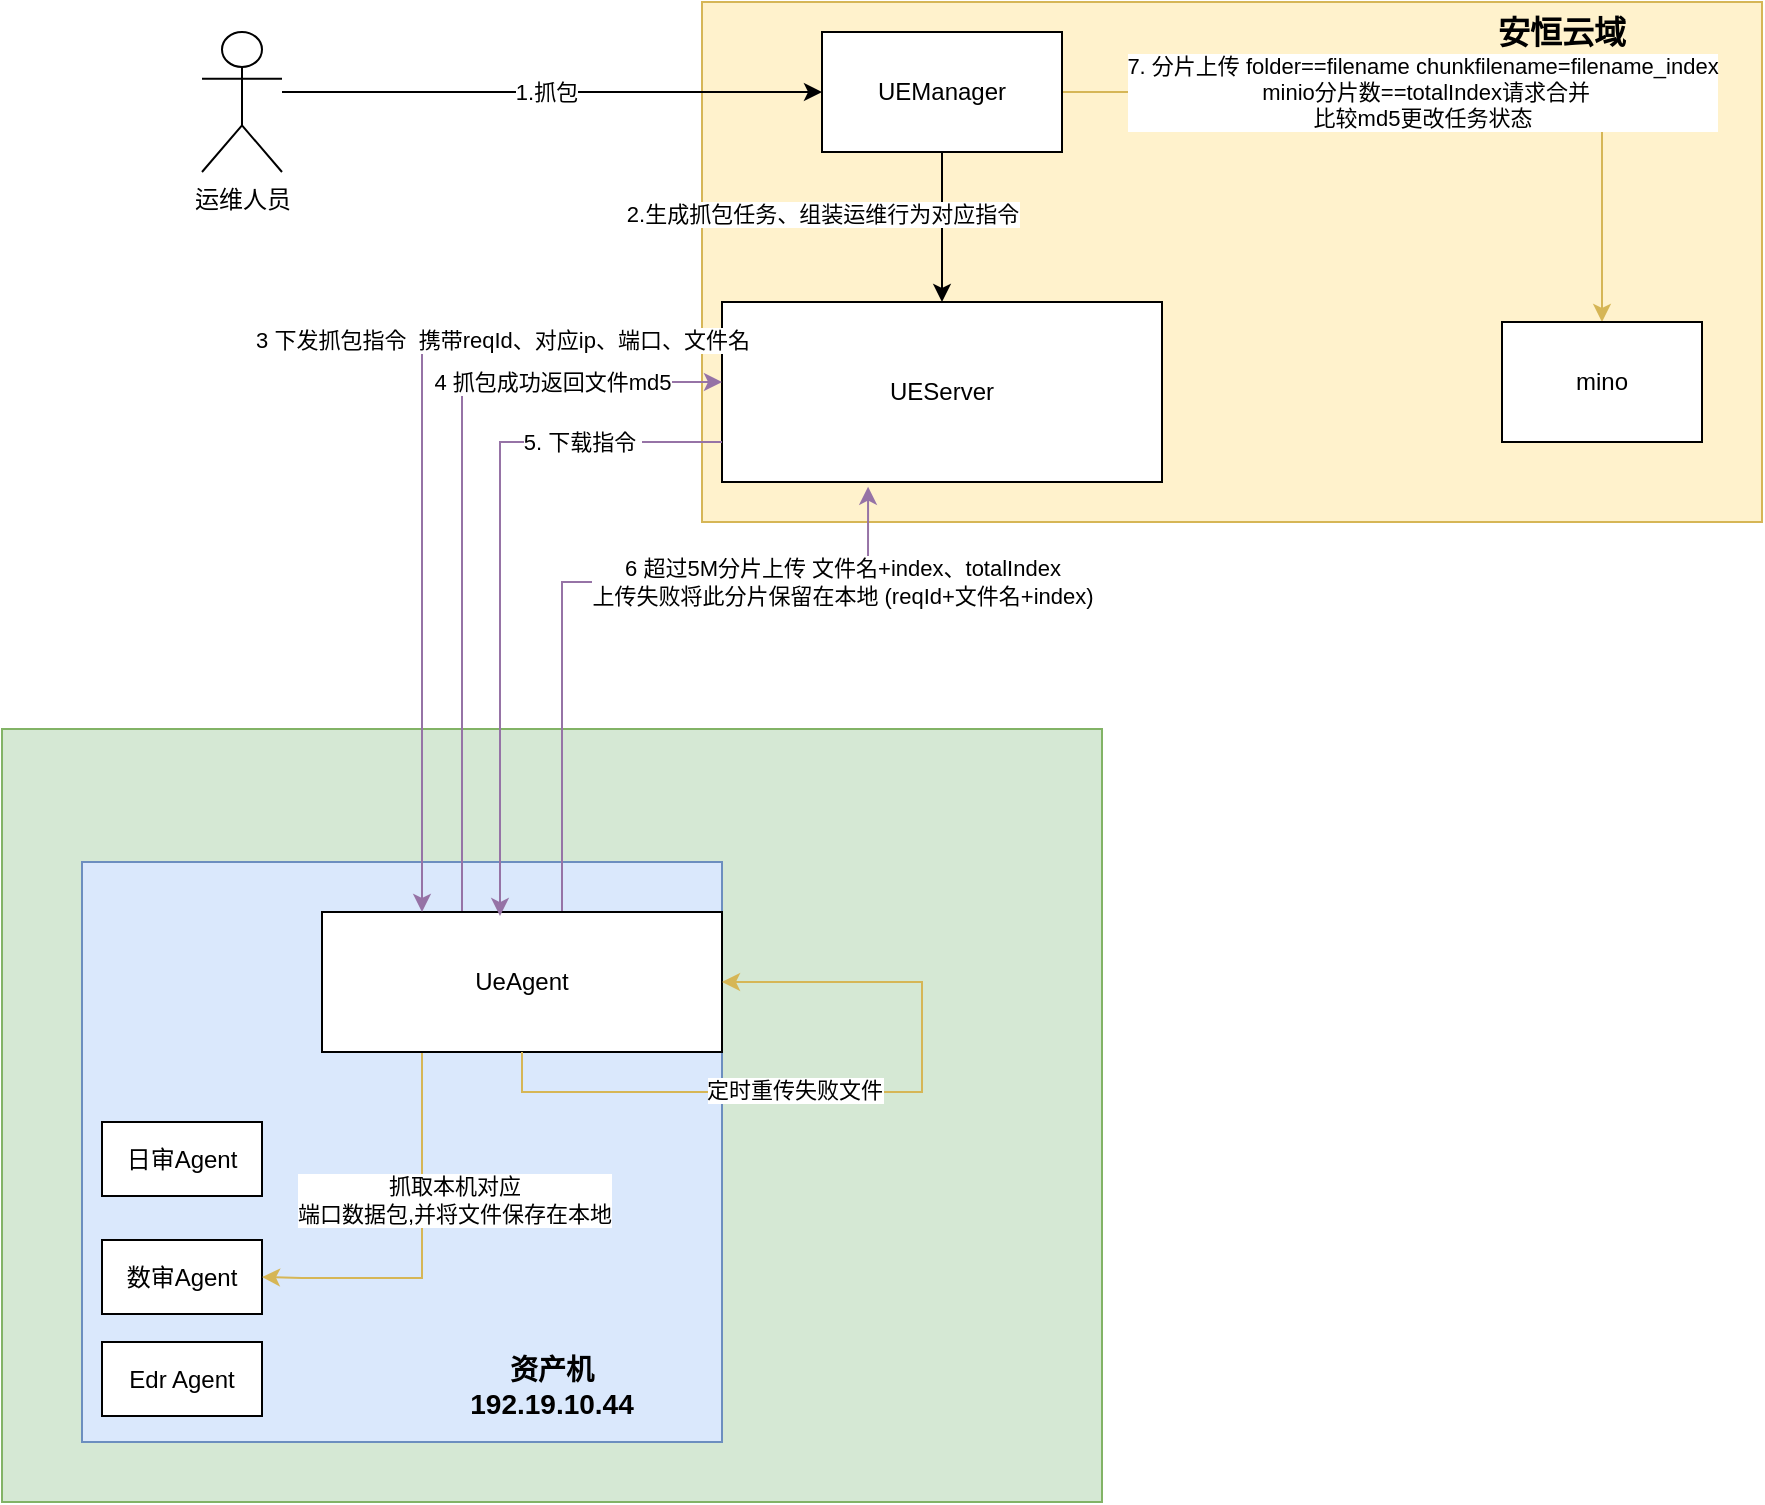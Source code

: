 <mxfile version="22.1.5" type="github">
  <diagram name="第 1 页" id="wMBq58jxj7TZekm_dWzr">
    <mxGraphModel dx="2195" dy="773" grid="1" gridSize="10" guides="1" tooltips="1" connect="1" arrows="1" fold="1" page="1" pageScale="1" pageWidth="827" pageHeight="1169" math="0" shadow="0">
      <root>
        <mxCell id="0" />
        <mxCell id="1" parent="0" />
        <mxCell id="zNO3inHTsQPZRsrdVChj-12" value="" style="edgeStyle=orthogonalEdgeStyle;rounded=0;orthogonalLoop=1;jettySize=auto;html=1;" parent="1" edge="1">
          <mxGeometry relative="1" as="geometry">
            <mxPoint x="430" y="180" as="sourcePoint" />
          </mxGeometry>
        </mxCell>
        <mxCell id="zNO3inHTsQPZRsrdVChj-13" value="组装此运维行为对应的指令&lt;br&gt;请求UeServer" style="edgeLabel;html=1;align=center;verticalAlign=middle;resizable=0;points=[];" parent="zNO3inHTsQPZRsrdVChj-12" vertex="1" connectable="0">
          <mxGeometry x="-0.4" y="1" relative="1" as="geometry">
            <mxPoint x="-1" y="6" as="offset" />
          </mxGeometry>
        </mxCell>
        <mxCell id="zNO3inHTsQPZRsrdVChj-33" value="" style="rounded=0;whiteSpace=wrap;html=1;fillColor=#fff2cc;strokeColor=#d6b656;" parent="1" vertex="1">
          <mxGeometry x="210" y="130" width="530" height="260" as="geometry" />
        </mxCell>
        <mxCell id="O229sDAhucVUfMIDG_dj-7" style="edgeStyle=orthogonalEdgeStyle;rounded=0;orthogonalLoop=1;jettySize=auto;html=1;entryX=0.5;entryY=0;entryDx=0;entryDy=0;fillColor=#fff2cc;strokeColor=#d6b656;exitX=1;exitY=0.5;exitDx=0;exitDy=0;" edge="1" parent="1" source="zNO3inHTsQPZRsrdVChj-44" target="evtpe5G1LGWTd8iD0ivO-10">
          <mxGeometry relative="1" as="geometry">
            <Array as="points">
              <mxPoint x="660" y="175" />
            </Array>
          </mxGeometry>
        </mxCell>
        <mxCell id="O229sDAhucVUfMIDG_dj-8" value="7. 分片上传 folder==filename chunkfilename=filename_index&lt;br&gt;&amp;nbsp;minio分片数==totalIndex请求合并&lt;br&gt;比较md5更改任务状态" style="edgeLabel;html=1;align=center;verticalAlign=middle;resizable=0;points=[];" vertex="1" connectable="0" parent="O229sDAhucVUfMIDG_dj-7">
          <mxGeometry x="-0.174" y="-6" relative="1" as="geometry">
            <mxPoint x="21" y="-6" as="offset" />
          </mxGeometry>
        </mxCell>
        <mxCell id="zNO3inHTsQPZRsrdVChj-38" value="UEServer" style="rounded=0;whiteSpace=wrap;html=1;" parent="1" vertex="1">
          <mxGeometry x="220" y="280" width="220" height="90" as="geometry" />
        </mxCell>
        <mxCell id="zNO3inHTsQPZRsrdVChj-42" value="&lt;font style=&quot;font-size: 16px;&quot;&gt;&lt;b style=&quot;font-size: 16px;&quot;&gt;安恒云域&lt;/b&gt;&lt;/font&gt;" style="text;html=1;strokeColor=none;fillColor=none;align=center;verticalAlign=middle;whiteSpace=wrap;rounded=0;fontSize=16;" parent="1" vertex="1">
          <mxGeometry x="600" y="130" width="80" height="30" as="geometry" />
        </mxCell>
        <mxCell id="zNO3inHTsQPZRsrdVChj-45" style="edgeStyle=orthogonalEdgeStyle;rounded=0;orthogonalLoop=1;jettySize=auto;html=1;" parent="1" source="zNO3inHTsQPZRsrdVChj-44" target="zNO3inHTsQPZRsrdVChj-38" edge="1">
          <mxGeometry relative="1" as="geometry" />
        </mxCell>
        <mxCell id="zNO3inHTsQPZRsrdVChj-47" value="2.生成抓包任务、组装运维行为对应指令" style="edgeLabel;html=1;align=center;verticalAlign=middle;resizable=0;points=[];" parent="zNO3inHTsQPZRsrdVChj-45" vertex="1" connectable="0">
          <mxGeometry x="-0.06" y="3" relative="1" as="geometry">
            <mxPoint x="-63" y="-5" as="offset" />
          </mxGeometry>
        </mxCell>
        <mxCell id="zNO3inHTsQPZRsrdVChj-44" value="UEManager" style="rounded=0;whiteSpace=wrap;html=1;" parent="1" vertex="1">
          <mxGeometry x="270" y="145" width="120" height="60" as="geometry" />
        </mxCell>
        <mxCell id="zNO3inHTsQPZRsrdVChj-52" value="" style="rounded=0;whiteSpace=wrap;html=1;fillColor=#d5e8d4;strokeColor=#82b366;" parent="1" vertex="1">
          <mxGeometry x="-140" y="493.5" width="550" height="386.5" as="geometry" />
        </mxCell>
        <mxCell id="zNO3inHTsQPZRsrdVChj-22" value="" style="rounded=0;whiteSpace=wrap;html=1;fillColor=#dae8fc;strokeColor=#6c8ebf;" parent="1" vertex="1">
          <mxGeometry x="-100" y="560" width="320" height="290" as="geometry" />
        </mxCell>
        <mxCell id="zNO3inHTsQPZRsrdVChj-24" value="日审Agent" style="rounded=0;whiteSpace=wrap;html=1;" parent="1" vertex="1">
          <mxGeometry x="-90" y="690" width="80" height="37" as="geometry" />
        </mxCell>
        <mxCell id="zNO3inHTsQPZRsrdVChj-25" value="数审Agent" style="rounded=0;whiteSpace=wrap;html=1;" parent="1" vertex="1">
          <mxGeometry x="-90" y="749" width="80" height="37" as="geometry" />
        </mxCell>
        <mxCell id="zNO3inHTsQPZRsrdVChj-26" value="Edr Agent" style="rounded=0;whiteSpace=wrap;html=1;" parent="1" vertex="1">
          <mxGeometry x="-90" y="800" width="80" height="37" as="geometry" />
        </mxCell>
        <mxCell id="zNO3inHTsQPZRsrdVChj-64" style="edgeStyle=orthogonalEdgeStyle;rounded=0;orthogonalLoop=1;jettySize=auto;html=1;entryX=1;entryY=0.5;entryDx=0;entryDy=0;fillColor=#fff2cc;strokeColor=#d6b656;" parent="1" source="zNO3inHTsQPZRsrdVChj-27" target="zNO3inHTsQPZRsrdVChj-25" edge="1">
          <mxGeometry relative="1" as="geometry">
            <Array as="points">
              <mxPoint x="70" y="768" />
              <mxPoint x="10" y="768" />
            </Array>
          </mxGeometry>
        </mxCell>
        <mxCell id="zNO3inHTsQPZRsrdVChj-65" value="抓取本机对应&lt;br&gt;端口数据包,并将文件保存在本地" style="edgeLabel;html=1;align=center;verticalAlign=middle;resizable=0;points=[];labelBackgroundColor=default;labelBorderColor=none;" parent="zNO3inHTsQPZRsrdVChj-64" vertex="1" connectable="0">
          <mxGeometry relative="1" as="geometry">
            <mxPoint x="16" y="-23" as="offset" />
          </mxGeometry>
        </mxCell>
        <mxCell id="evtpe5G1LGWTd8iD0ivO-1" style="edgeStyle=orthogonalEdgeStyle;rounded=0;orthogonalLoop=1;jettySize=auto;html=1;entryX=0;entryY=1;entryDx=0;entryDy=0;fillColor=#e1d5e7;strokeColor=#9673a6;exitX=0.5;exitY=0;exitDx=0;exitDy=0;" parent="1" source="zNO3inHTsQPZRsrdVChj-27" edge="1">
          <mxGeometry relative="1" as="geometry">
            <mxPoint x="30" y="610" as="sourcePoint" />
            <mxPoint x="220" y="320" as="targetPoint" />
            <Array as="points">
              <mxPoint x="90" y="585" />
              <mxPoint x="90" y="320" />
            </Array>
          </mxGeometry>
        </mxCell>
        <mxCell id="evtpe5G1LGWTd8iD0ivO-2" value="4 抓包成功返回文件md5" style="edgeLabel;html=1;align=center;verticalAlign=middle;resizable=0;points=[];" parent="evtpe5G1LGWTd8iD0ivO-1" vertex="1" connectable="0">
          <mxGeometry x="0.07" relative="1" as="geometry">
            <mxPoint x="45" y="-68" as="offset" />
          </mxGeometry>
        </mxCell>
        <mxCell id="O229sDAhucVUfMIDG_dj-4" style="edgeStyle=orthogonalEdgeStyle;rounded=0;orthogonalLoop=1;jettySize=auto;html=1;entryX=0.332;entryY=1.026;entryDx=0;entryDy=0;entryPerimeter=0;fillColor=#e1d5e7;strokeColor=#9673a6;" edge="1" parent="1" source="zNO3inHTsQPZRsrdVChj-27" target="zNO3inHTsQPZRsrdVChj-38">
          <mxGeometry relative="1" as="geometry">
            <Array as="points">
              <mxPoint x="140" y="420" />
              <mxPoint x="293" y="420" />
            </Array>
          </mxGeometry>
        </mxCell>
        <mxCell id="O229sDAhucVUfMIDG_dj-5" value="6 超过5M分片上传 文件名+index、totalIndex&lt;br&gt;上传失败将此分片保留在本地 (reqId+文件名+index)" style="edgeLabel;html=1;align=center;verticalAlign=middle;resizable=0;points=[];" vertex="1" connectable="0" parent="O229sDAhucVUfMIDG_dj-4">
          <mxGeometry x="-0.239" relative="1" as="geometry">
            <mxPoint x="140" y="-26" as="offset" />
          </mxGeometry>
        </mxCell>
        <mxCell id="zNO3inHTsQPZRsrdVChj-27" value="UeAgent" style="rounded=0;whiteSpace=wrap;html=1;" parent="1" vertex="1">
          <mxGeometry x="20" y="585" width="200" height="70" as="geometry" />
        </mxCell>
        <mxCell id="zNO3inHTsQPZRsrdVChj-30" value="&lt;b&gt;&lt;font style=&quot;font-size: 14px;&quot;&gt;资产机&lt;br&gt;192.19.10.44&lt;br&gt;&lt;/font&gt;&lt;/b&gt;" style="text;html=1;strokeColor=none;fillColor=none;align=center;verticalAlign=middle;whiteSpace=wrap;rounded=0;" parent="1" vertex="1">
          <mxGeometry x="105" y="807" width="60" height="30" as="geometry" />
        </mxCell>
        <mxCell id="zNO3inHTsQPZRsrdVChj-74" style="edgeStyle=orthogonalEdgeStyle;rounded=0;orthogonalLoop=1;jettySize=auto;html=1;entryX=0;entryY=0.5;entryDx=0;entryDy=0;" parent="1" source="zNO3inHTsQPZRsrdVChj-72" target="zNO3inHTsQPZRsrdVChj-44" edge="1">
          <mxGeometry relative="1" as="geometry">
            <Array as="points">
              <mxPoint x="80" y="175" />
              <mxPoint x="80" y="175" />
            </Array>
          </mxGeometry>
        </mxCell>
        <mxCell id="zNO3inHTsQPZRsrdVChj-75" value="1.抓包" style="edgeLabel;html=1;align=center;verticalAlign=middle;resizable=0;points=[];" parent="zNO3inHTsQPZRsrdVChj-74" vertex="1" connectable="0">
          <mxGeometry x="-0.114" y="-2" relative="1" as="geometry">
            <mxPoint x="12" y="-2" as="offset" />
          </mxGeometry>
        </mxCell>
        <mxCell id="zNO3inHTsQPZRsrdVChj-72" value="运维人员" style="shape=umlActor;verticalLabelPosition=bottom;verticalAlign=top;html=1;outlineConnect=0;" parent="1" vertex="1">
          <mxGeometry x="-40" y="145" width="40" height="70" as="geometry" />
        </mxCell>
        <mxCell id="UXK1C_oignjXM_dTzYS3-32" style="edgeStyle=orthogonalEdgeStyle;rounded=0;orthogonalLoop=1;jettySize=auto;html=1;fillColor=#e1d5e7;strokeColor=#9673a6;entryX=0.25;entryY=0;entryDx=0;entryDy=0;" parent="1" source="zNO3inHTsQPZRsrdVChj-38" edge="1" target="zNO3inHTsQPZRsrdVChj-27">
          <mxGeometry relative="1" as="geometry">
            <Array as="points">
              <mxPoint x="70" y="300" />
            </Array>
            <mxPoint x="10" y="660" as="targetPoint" />
          </mxGeometry>
        </mxCell>
        <mxCell id="UXK1C_oignjXM_dTzYS3-33" value="3 下发抓包指令&amp;nbsp; 携带reqId、对应ip、端口、文件名" style="edgeLabel;html=1;align=center;verticalAlign=middle;resizable=0;points=[];" parent="UXK1C_oignjXM_dTzYS3-32" vertex="1" connectable="0">
          <mxGeometry x="-0.091" y="4" relative="1" as="geometry">
            <mxPoint x="36" y="-49" as="offset" />
          </mxGeometry>
        </mxCell>
        <mxCell id="evtpe5G1LGWTd8iD0ivO-10" value="mino" style="rounded=0;whiteSpace=wrap;html=1;container=1;" parent="1" vertex="1">
          <mxGeometry x="610" y="290" width="100" height="60" as="geometry" />
        </mxCell>
        <mxCell id="O229sDAhucVUfMIDG_dj-2" style="edgeStyle=orthogonalEdgeStyle;rounded=0;orthogonalLoop=1;jettySize=auto;html=1;entryX=0.445;entryY=0.029;entryDx=0;entryDy=0;entryPerimeter=0;fillColor=#e1d5e7;strokeColor=#9673a6;" edge="1" parent="1" source="zNO3inHTsQPZRsrdVChj-38" target="zNO3inHTsQPZRsrdVChj-27">
          <mxGeometry relative="1" as="geometry">
            <Array as="points">
              <mxPoint x="109" y="350" />
            </Array>
          </mxGeometry>
        </mxCell>
        <mxCell id="O229sDAhucVUfMIDG_dj-3" value="5. 下载指令&amp;nbsp;" style="edgeLabel;html=1;align=center;verticalAlign=middle;resizable=0;points=[];" vertex="1" connectable="0" parent="O229sDAhucVUfMIDG_dj-2">
          <mxGeometry x="0.056" y="1" relative="1" as="geometry">
            <mxPoint x="40" y="-73" as="offset" />
          </mxGeometry>
        </mxCell>
        <mxCell id="O229sDAhucVUfMIDG_dj-11" style="edgeStyle=orthogonalEdgeStyle;rounded=0;orthogonalLoop=1;jettySize=auto;html=1;entryX=1;entryY=0.5;entryDx=0;entryDy=0;exitX=0.5;exitY=1;exitDx=0;exitDy=0;fillColor=#fff2cc;strokeColor=#d6b656;" edge="1" parent="1" source="zNO3inHTsQPZRsrdVChj-27" target="zNO3inHTsQPZRsrdVChj-27">
          <mxGeometry relative="1" as="geometry">
            <Array as="points">
              <mxPoint x="120" y="675" />
              <mxPoint x="320" y="675" />
              <mxPoint x="320" y="620" />
            </Array>
          </mxGeometry>
        </mxCell>
        <mxCell id="O229sDAhucVUfMIDG_dj-12" value="定时重传失败文件" style="edgeLabel;html=1;align=center;verticalAlign=middle;resizable=0;points=[];" vertex="1" connectable="0" parent="O229sDAhucVUfMIDG_dj-11">
          <mxGeometry x="-0.17" y="1" relative="1" as="geometry">
            <mxPoint as="offset" />
          </mxGeometry>
        </mxCell>
      </root>
    </mxGraphModel>
  </diagram>
</mxfile>
